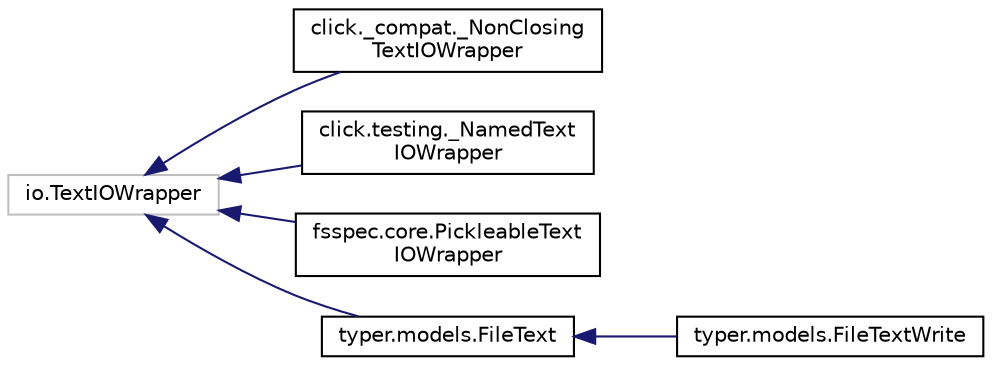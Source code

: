digraph "Graphical Class Hierarchy"
{
 // LATEX_PDF_SIZE
  edge [fontname="Helvetica",fontsize="10",labelfontname="Helvetica",labelfontsize="10"];
  node [fontname="Helvetica",fontsize="10",shape=record];
  rankdir="LR";
  Node14022 [label="io.TextIOWrapper",height=0.2,width=0.4,color="grey75", fillcolor="white", style="filled",tooltip=" "];
  Node14022 -> Node0 [dir="back",color="midnightblue",fontsize="10",style="solid",fontname="Helvetica"];
  Node0 [label="click._compat._NonClosing\lTextIOWrapper",height=0.2,width=0.4,color="black", fillcolor="white", style="filled",URL="$classclick_1_1__compat_1_1__NonClosingTextIOWrapper.html",tooltip=" "];
  Node14022 -> Node14024 [dir="back",color="midnightblue",fontsize="10",style="solid",fontname="Helvetica"];
  Node14024 [label="click.testing._NamedText\lIOWrapper",height=0.2,width=0.4,color="black", fillcolor="white", style="filled",URL="$classclick_1_1testing_1_1__NamedTextIOWrapper.html",tooltip=" "];
  Node14022 -> Node14025 [dir="back",color="midnightblue",fontsize="10",style="solid",fontname="Helvetica"];
  Node14025 [label="fsspec.core.PickleableText\lIOWrapper",height=0.2,width=0.4,color="black", fillcolor="white", style="filled",URL="$classfsspec_1_1core_1_1PickleableTextIOWrapper.html",tooltip=" "];
  Node14022 -> Node14026 [dir="back",color="midnightblue",fontsize="10",style="solid",fontname="Helvetica"];
  Node14026 [label="typer.models.FileText",height=0.2,width=0.4,color="black", fillcolor="white", style="filled",URL="$classtyper_1_1models_1_1FileText.html",tooltip=" "];
  Node14026 -> Node14027 [dir="back",color="midnightblue",fontsize="10",style="solid",fontname="Helvetica"];
  Node14027 [label="typer.models.FileTextWrite",height=0.2,width=0.4,color="black", fillcolor="white", style="filled",URL="$classtyper_1_1models_1_1FileTextWrite.html",tooltip=" "];
}
